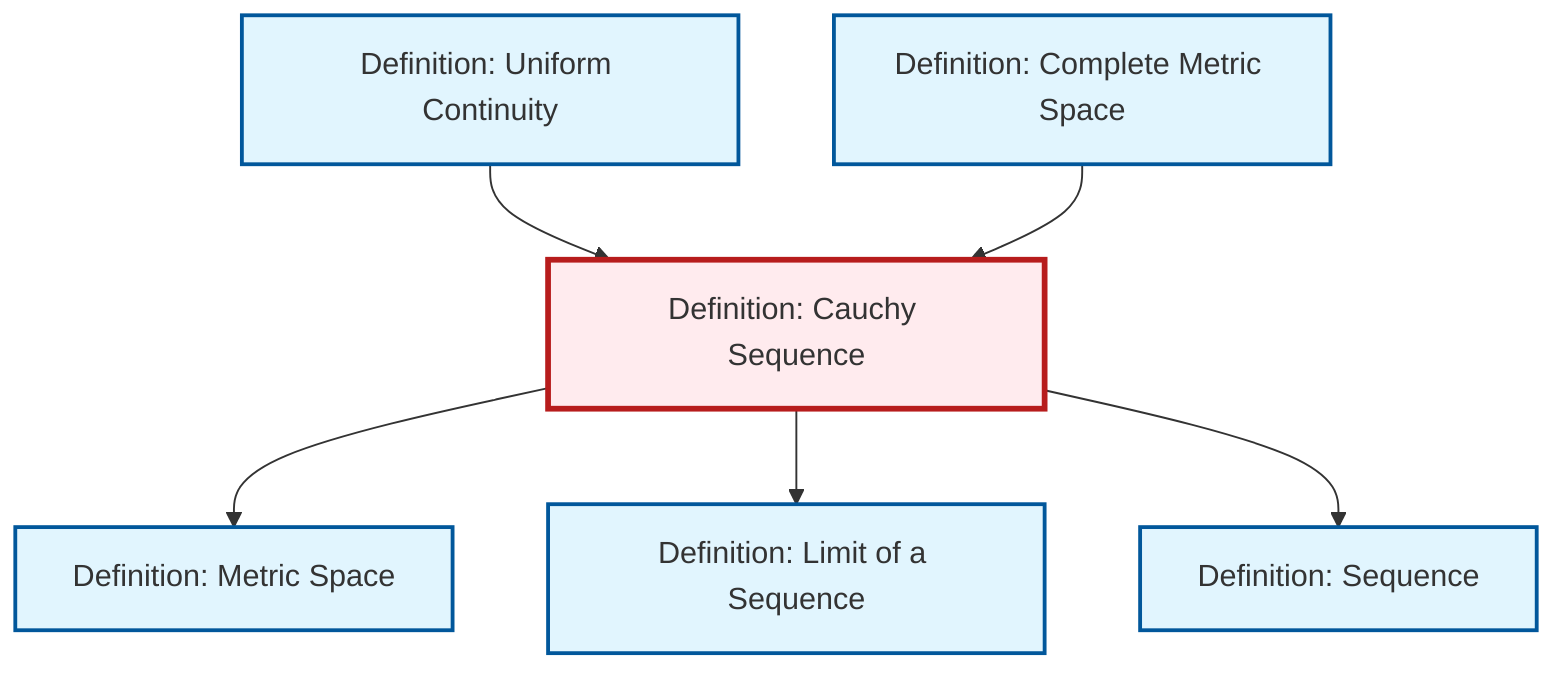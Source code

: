 graph TD
    classDef definition fill:#e1f5fe,stroke:#01579b,stroke-width:2px
    classDef theorem fill:#f3e5f5,stroke:#4a148c,stroke-width:2px
    classDef axiom fill:#fff3e0,stroke:#e65100,stroke-width:2px
    classDef example fill:#e8f5e9,stroke:#1b5e20,stroke-width:2px
    classDef current fill:#ffebee,stroke:#b71c1c,stroke-width:3px
    def-cauchy-sequence["Definition: Cauchy Sequence"]:::definition
    def-uniform-continuity["Definition: Uniform Continuity"]:::definition
    def-limit["Definition: Limit of a Sequence"]:::definition
    def-metric-space["Definition: Metric Space"]:::definition
    def-sequence["Definition: Sequence"]:::definition
    def-complete-metric-space["Definition: Complete Metric Space"]:::definition
    def-uniform-continuity --> def-cauchy-sequence
    def-complete-metric-space --> def-cauchy-sequence
    def-cauchy-sequence --> def-metric-space
    def-cauchy-sequence --> def-limit
    def-cauchy-sequence --> def-sequence
    class def-cauchy-sequence current